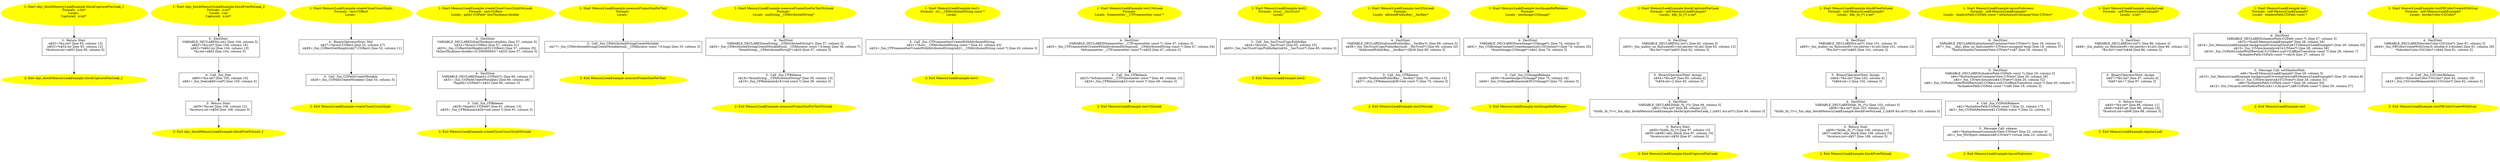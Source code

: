 /* @generated */
digraph cfg {
"objc_blockMemoryLeakExample.blockCapturedVarLeak_1.74cf15f2799999b1100e5a876dbb3ac4_1" [label="1: Start objc_blockMemoryLeakExample.blockCapturedVarLeak_1\nFormals:  x:int*\nLocals: \nCaptured:  x:int* \n  " color=yellow style=filled]
	

	 "objc_blockMemoryLeakExample.blockCapturedVarLeak_1.74cf15f2799999b1100e5a876dbb3ac4_1" -> "objc_blockMemoryLeakExample.blockCapturedVarLeak_1.74cf15f2799999b1100e5a876dbb3ac4_3" ;
"objc_blockMemoryLeakExample.blockCapturedVarLeak_1.74cf15f2799999b1100e5a876dbb3ac4_2" [label="2: Exit objc_blockMemoryLeakExample.blockCapturedVarLeak_1 \n  " color=yellow style=filled]
	

"objc_blockMemoryLeakExample.blockCapturedVarLeak_1.74cf15f2799999b1100e5a876dbb3ac4_3" [label="3:  Return Stmt \n   n$52=*&x:int* [line 95, column 13]\n  n$53=*n$52:int [line 95, column 12]\n  *&return:int=n$53 [line 95, column 5]\n " shape="box"]
	

	 "objc_blockMemoryLeakExample.blockCapturedVarLeak_1.74cf15f2799999b1100e5a876dbb3ac4_3" -> "objc_blockMemoryLeakExample.blockCapturedVarLeak_1.74cf15f2799999b1100e5a876dbb3ac4_2" ;
"objc_blockMemoryLeakExample.blockFreeNoLeak_2.c788da2c768efd587ffe2f3483f8b01b_1" [label="1: Start objc_blockMemoryLeakExample.blockFreeNoLeak_2\nFormals:  x:int*\nLocals:  i:int\nCaptured:  x:int* \n  " color=yellow style=filled]
	

	 "objc_blockMemoryLeakExample.blockFreeNoLeak_2.c788da2c768efd587ffe2f3483f8b01b_1" -> "objc_blockMemoryLeakExample.blockFreeNoLeak_2.c788da2c768efd587ffe2f3483f8b01b_5" ;
"objc_blockMemoryLeakExample.blockFreeNoLeak_2.c788da2c768efd587ffe2f3483f8b01b_2" [label="2: Exit objc_blockMemoryLeakExample.blockFreeNoLeak_2 \n  " color=yellow style=filled]
	

"objc_blockMemoryLeakExample.blockFreeNoLeak_2.c788da2c768efd587ffe2f3483f8b01b_3" [label="3:  Return Stmt \n   n$59=*&i:int [line 106, column 12]\n  *&return:int=n$59 [line 106, column 5]\n " shape="box"]
	

	 "objc_blockMemoryLeakExample.blockFreeNoLeak_2.c788da2c768efd587ffe2f3483f8b01b_3" -> "objc_blockMemoryLeakExample.blockFreeNoLeak_2.c788da2c768efd587ffe2f3483f8b01b_2" ;
"objc_blockMemoryLeakExample.blockFreeNoLeak_2.c788da2c768efd587ffe2f3483f8b01b_4" [label="4:  Call _fun_free \n   n$60=*&x:int* [line 105, column 10]\n  n$61=_fun_free(n$60:void*) [line 105, column 5]\n " shape="box"]
	

	 "objc_blockMemoryLeakExample.blockFreeNoLeak_2.c788da2c768efd587ffe2f3483f8b01b_4" -> "objc_blockMemoryLeakExample.blockFreeNoLeak_2.c788da2c768efd587ffe2f3483f8b01b_3" ;
"objc_blockMemoryLeakExample.blockFreeNoLeak_2.c788da2c768efd587ffe2f3483f8b01b_5" [label="5:  DeclStmt \n   VARIABLE_DECLARED(i:int); [line 104, column 5]\n  n$62=*&x:int* [line 104, column 14]\n  n$63=*n$62:int [line 104, column 13]\n  *&i:int=n$63 [line 104, column 5]\n " shape="box"]
	

	 "objc_blockMemoryLeakExample.blockFreeNoLeak_2.c788da2c768efd587ffe2f3483f8b01b_5" -> "objc_blockMemoryLeakExample.blockFreeNoLeak_2.c788da2c768efd587ffe2f3483f8b01b_4" ;
"createCloseCrossGlyph:#MemoryLeakExample#class.b78475cbe035b221b50538a8aad3c9cf_1" [label="1: Start MemoryLeakExample.createCloseCrossGlyph:\nFormals:  rect:CGRect\nLocals:  \n  " color=yellow style=filled]
	

	 "createCloseCrossGlyph:#MemoryLeakExample#class.b78475cbe035b221b50538a8aad3c9cf_1" -> "createCloseCrossGlyph:#MemoryLeakExample#class.b78475cbe035b221b50538a8aad3c9cf_4" ;
"createCloseCrossGlyph:#MemoryLeakExample#class.b78475cbe035b221b50538a8aad3c9cf_2" [label="2: Exit MemoryLeakExample.createCloseCrossGlyph: \n  " color=yellow style=filled]
	

"createCloseCrossGlyph:#MemoryLeakExample#class.b78475cbe035b221b50538a8aad3c9cf_3" [label="3:  Call _fun_CGPathCreateMutable \n   n$26=_fun_CGPathCreateMutable() [line 53, column 3]\n " shape="box"]
	

	 "createCloseCrossGlyph:#MemoryLeakExample#class.b78475cbe035b221b50538a8aad3c9cf_3" -> "createCloseCrossGlyph:#MemoryLeakExample#class.b78475cbe035b221b50538a8aad3c9cf_2" ;
"createCloseCrossGlyph:#MemoryLeakExample#class.b78475cbe035b221b50538a8aad3c9cf_4" [label="4:  BinaryOperatorStmt: Mul \n   n$27=*&rect:CGRect [line 52, column 27]\n  n$28=_fun_CGRectGetHeight(n$27:CGRect) [line 52, column 11]\n " shape="box"]
	

	 "createCloseCrossGlyph:#MemoryLeakExample#class.b78475cbe035b221b50538a8aad3c9cf_4" -> "createCloseCrossGlyph:#MemoryLeakExample#class.b78475cbe035b221b50538a8aad3c9cf_3" ;
"createCloseCrossGlyphNoLeak:#MemoryLeakExample#class.0954bcd442044fd9788af38303a3790b_1" [label="1: Start MemoryLeakExample.createCloseCrossGlyphNoLeak:\nFormals:  rect:CGRect\nLocals:  path1:CGPath* lineThickness:double \n  " color=yellow style=filled]
	

	 "createCloseCrossGlyphNoLeak:#MemoryLeakExample#class.0954bcd442044fd9788af38303a3790b_1" -> "createCloseCrossGlyphNoLeak:#MemoryLeakExample#class.0954bcd442044fd9788af38303a3790b_5" ;
"createCloseCrossGlyphNoLeak:#MemoryLeakExample#class.0954bcd442044fd9788af38303a3790b_2" [label="2: Exit MemoryLeakExample.createCloseCrossGlyphNoLeak: \n  " color=yellow style=filled]
	

"createCloseCrossGlyphNoLeak:#MemoryLeakExample#class.0954bcd442044fd9788af38303a3790b_3" [label="3:  Call _fun_CFRelease \n   n$29=*&path1:CGPath* [line 61, column 13]\n  n$30=_fun_CFRelease(n$29:void const *) [line 61, column 3]\n " shape="box"]
	

	 "createCloseCrossGlyphNoLeak:#MemoryLeakExample#class.0954bcd442044fd9788af38303a3790b_3" -> "createCloseCrossGlyphNoLeak:#MemoryLeakExample#class.0954bcd442044fd9788af38303a3790b_2" ;
"createCloseCrossGlyphNoLeak:#MemoryLeakExample#class.0954bcd442044fd9788af38303a3790b_4" [label="4:  DeclStmt \n   VARIABLE_DECLARED(path1:CGPath*); [line 60, column 3]\n  n$31=_fun_CGPathCreateMutable() [line 60, column 28]\n  *&path1:CGPath*=n$31 [line 60, column 3]\n " shape="box"]
	

	 "createCloseCrossGlyphNoLeak:#MemoryLeakExample#class.0954bcd442044fd9788af38303a3790b_4" -> "createCloseCrossGlyphNoLeak:#MemoryLeakExample#class.0954bcd442044fd9788af38303a3790b_3" ;
"createCloseCrossGlyphNoLeak:#MemoryLeakExample#class.0954bcd442044fd9788af38303a3790b_5" [label="5:  DeclStmt \n   VARIABLE_DECLARED(lineThickness:double); [line 57, column 3]\n  n$32=*&rect:CGRect [line 57, column 51]\n  n$33=_fun_CGRectGetHeight(n$32:CGRect) [line 57, column 35]\n  *&lineThickness:double=(0.200000003 * n$33) [line 57, column 3]\n " shape="box"]
	

	 "createCloseCrossGlyphNoLeak:#MemoryLeakExample#class.0954bcd442044fd9788af38303a3790b_5" -> "createCloseCrossGlyphNoLeak:#MemoryLeakExample#class.0954bcd442044fd9788af38303a3790b_4" ;
"measureFrameSizeForText#MemoryLeakExample#class.f59bd9e59cef3fd16475487a380b3804_1" [label="1: Start MemoryLeakExample.measureFrameSizeForText\nFormals: \nLocals:  \n  " color=yellow style=filled]
	

	 "measureFrameSizeForText#MemoryLeakExample#class.f59bd9e59cef3fd16475487a380b3804_1" -> "measureFrameSizeForText#MemoryLeakExample#class.f59bd9e59cef3fd16475487a380b3804_3" ;
"measureFrameSizeForText#MemoryLeakExample#class.f59bd9e59cef3fd16475487a380b3804_2" [label="2: Exit MemoryLeakExample.measureFrameSizeForText \n  " color=yellow style=filled]
	

"measureFrameSizeForText#MemoryLeakExample#class.f59bd9e59cef3fd16475487a380b3804_3" [label="3:  Call _fun_CFAttributedStringCreateMutable \n   n$17=_fun_CFAttributedStringCreateMutable(null:__CFAllocator const *,0:long) [line 33, column 3]\n " shape="box"]
	

	 "measureFrameSizeForText#MemoryLeakExample#class.f59bd9e59cef3fd16475487a380b3804_3" -> "measureFrameSizeForText#MemoryLeakExample#class.f59bd9e59cef3fd16475487a380b3804_2" ;
"measureFrameSizeForTextNoLeak#MemoryLeakExample#class.9443bec011166230e1709abbe3c930d4_1" [label="1: Start MemoryLeakExample.measureFrameSizeForTextNoLeak\nFormals: \nLocals:  maString:__CFAttributedString* \n  " color=yellow style=filled]
	

	 "measureFrameSizeForTextNoLeak#MemoryLeakExample#class.9443bec011166230e1709abbe3c930d4_1" -> "measureFrameSizeForTextNoLeak#MemoryLeakExample#class.9443bec011166230e1709abbe3c930d4_4" ;
"measureFrameSizeForTextNoLeak#MemoryLeakExample#class.9443bec011166230e1709abbe3c930d4_2" [label="2: Exit MemoryLeakExample.measureFrameSizeForTextNoLeak \n  " color=yellow style=filled]
	

"measureFrameSizeForTextNoLeak#MemoryLeakExample#class.9443bec011166230e1709abbe3c930d4_3" [label="3:  Call _fun_CFRelease \n   n$18=*&maString:__CFAttributedString* [line 39, column 13]\n  n$19=_fun_CFRelease(n$18:void const *) [line 39, column 3]\n " shape="box"]
	

	 "measureFrameSizeForTextNoLeak#MemoryLeakExample#class.9443bec011166230e1709abbe3c930d4_3" -> "measureFrameSizeForTextNoLeak#MemoryLeakExample#class.9443bec011166230e1709abbe3c930d4_2" ;
"measureFrameSizeForTextNoLeak#MemoryLeakExample#class.9443bec011166230e1709abbe3c930d4_4" [label="4:  DeclStmt \n   VARIABLE_DECLARED(maString:__CFAttributedString*); [line 37, column 3]\n  n$20=_fun_CFAttributedStringCreateMutable(null:__CFAllocator const *,0:long) [line 38, column 7]\n  *&maString:__CFAttributedString*=n$20 [line 37, column 3]\n " shape="box"]
	

	 "measureFrameSizeForTextNoLeak#MemoryLeakExample#class.9443bec011166230e1709abbe3c930d4_4" -> "measureFrameSizeForTextNoLeak#MemoryLeakExample#class.9443bec011166230e1709abbe3c930d4_3" ;
"test1:#MemoryLeakExample(struct __CFAttributedString)#class.5c69af4eb9da1845df6efe64785fd0c9_1" [label="1: Start MemoryLeakExample.test1:\nFormals:  str:__CFAttributedString const *\nLocals:  \n  " color=yellow style=filled]
	

	 "test1:#MemoryLeakExample(struct __CFAttributedString)#class.5c69af4eb9da1845df6efe64785fd0c9_1" -> "test1:#MemoryLeakExample(struct __CFAttributedString)#class.5c69af4eb9da1845df6efe64785fd0c9_3" ;
"test1:#MemoryLeakExample(struct __CFAttributedString)#class.5c69af4eb9da1845df6efe64785fd0c9_2" [label="2: Exit MemoryLeakExample.test1: \n  " color=yellow style=filled]
	

"test1:#MemoryLeakExample(struct __CFAttributedString)#class.5c69af4eb9da1845df6efe64785fd0c9_3" [label="3:  Call _fun_CTFramesetterCreateWithAttributedString \n   n$21=*&str:__CFAttributedString const * [line 43, column 43]\n  n$22=_fun_CTFramesetterCreateWithAttributedString(n$21:__CFAttributedString const *) [line 43, column 3]\n " shape="box"]
	

	 "test1:#MemoryLeakExample(struct __CFAttributedString)#class.5c69af4eb9da1845df6efe64785fd0c9_3" -> "test1:#MemoryLeakExample(struct __CFAttributedString)#class.5c69af4eb9da1845df6efe64785fd0c9_2" ;
"test1NoLeak#MemoryLeakExample#class.7e0d9640dbd86a21622e801793707bd9_1" [label="1: Start MemoryLeakExample.test1NoLeak\nFormals: \nLocals:  framesetter:__CTFramesetter const * \n  " color=yellow style=filled]
	

	 "test1NoLeak#MemoryLeakExample#class.7e0d9640dbd86a21622e801793707bd9_1" -> "test1NoLeak#MemoryLeakExample#class.7e0d9640dbd86a21622e801793707bd9_4" ;
"test1NoLeak#MemoryLeakExample#class.7e0d9640dbd86a21622e801793707bd9_2" [label="2: Exit MemoryLeakExample.test1NoLeak \n  " color=yellow style=filled]
	

"test1NoLeak#MemoryLeakExample#class.7e0d9640dbd86a21622e801793707bd9_3" [label="3:  Call _fun_CFRelease \n   n$23=*&framesetter:__CTFramesetter const * [line 48, column 13]\n  n$24=_fun_CFRelease(n$23:void const *) [line 48, column 3]\n " shape="box"]
	

	 "test1NoLeak#MemoryLeakExample#class.7e0d9640dbd86a21622e801793707bd9_3" -> "test1NoLeak#MemoryLeakExample#class.7e0d9640dbd86a21622e801793707bd9_2" ;
"test1NoLeak#MemoryLeakExample#class.7e0d9640dbd86a21622e801793707bd9_4" [label="4:  DeclStmt \n   VARIABLE_DECLARED(framesetter:__CTFramesetter const *); [line 47, column 3]\n  n$25=_fun_CTFramesetterCreateWithAttributedString(null:__CFAttributedString const *) [line 47, column 34]\n  *&framesetter:__CTFramesetter const *=n$25 [line 47, column 3]\n " shape="box"]
	

	 "test1NoLeak#MemoryLeakExample#class.7e0d9640dbd86a21622e801793707bd9_4" -> "test1NoLeak#MemoryLeakExample#class.7e0d9640dbd86a21622e801793707bd9_3" ;
"test2:#MemoryLeakExample(struct __SecTrust)#class.0351c8bd25e5a49860146e05fbc5b49a_1" [label="1: Start MemoryLeakExample.test2:\nFormals:  trust:__SecTrust*\nLocals:  \n  " color=yellow style=filled]
	

	 "test2:#MemoryLeakExample(struct __SecTrust)#class.0351c8bd25e5a49860146e05fbc5b49a_1" -> "test2:#MemoryLeakExample(struct __SecTrust)#class.0351c8bd25e5a49860146e05fbc5b49a_3" ;
"test2:#MemoryLeakExample(struct __SecTrust)#class.0351c8bd25e5a49860146e05fbc5b49a_2" [label="2: Exit MemoryLeakExample.test2: \n  " color=yellow style=filled]
	

"test2:#MemoryLeakExample(struct __SecTrust)#class.0351c8bd25e5a49860146e05fbc5b49a_3" [label="3:  Call _fun_SecTrustCopyPublicKey \n   n$34=*&trust:__SecTrust* [line 65, column 25]\n  n$35=_fun_SecTrustCopyPublicKey(n$34:__SecTrust*) [line 65, column 3]\n " shape="box"]
	

	 "test2:#MemoryLeakExample(struct __SecTrust)#class.0351c8bd25e5a49860146e05fbc5b49a_3" -> "test2:#MemoryLeakExample(struct __SecTrust)#class.0351c8bd25e5a49860146e05fbc5b49a_2" ;
"test2NoLeak#MemoryLeakExample#class.69cf0c35f7df26deefa723cac655894d_1" [label="1: Start MemoryLeakExample.test2NoLeak\nFormals: \nLocals:  allowedPublicKey:__SecKey* \n  " color=yellow style=filled]
	

	 "test2NoLeak#MemoryLeakExample#class.69cf0c35f7df26deefa723cac655894d_1" -> "test2NoLeak#MemoryLeakExample#class.69cf0c35f7df26deefa723cac655894d_4" ;
"test2NoLeak#MemoryLeakExample#class.69cf0c35f7df26deefa723cac655894d_2" [label="2: Exit MemoryLeakExample.test2NoLeak \n  " color=yellow style=filled]
	

"test2NoLeak#MemoryLeakExample#class.69cf0c35f7df26deefa723cac655894d_3" [label="3:  Call _fun_CFRelease \n   n$36=*&allowedPublicKey:__SecKey* [line 70, column 13]\n  n$37=_fun_CFRelease(n$36:void const *) [line 70, column 3]\n " shape="box"]
	

	 "test2NoLeak#MemoryLeakExample#class.69cf0c35f7df26deefa723cac655894d_3" -> "test2NoLeak#MemoryLeakExample#class.69cf0c35f7df26deefa723cac655894d_2" ;
"test2NoLeak#MemoryLeakExample#class.69cf0c35f7df26deefa723cac655894d_4" [label="4:  DeclStmt \n   VARIABLE_DECLARED(allowedPublicKey:__SecKey*); [line 69, column 3]\n  n$38=_fun_SecTrustCopyPublicKey(null:__SecTrust*) [line 69, column 32]\n  *&allowedPublicKey:__SecKey*=n$38 [line 69, column 3]\n " shape="box"]
	

	 "test2NoLeak#MemoryLeakExample#class.69cf0c35f7df26deefa723cac655894d_4" -> "test2NoLeak#MemoryLeakExample#class.69cf0c35f7df26deefa723cac655894d_3" ;
"testImageRefRelease#MemoryLeakExample#class.fa3cf5eac6a14b14c5050c7d62d2a79f_1" [label="1: Start MemoryLeakExample.testImageRefRelease\nFormals: \nLocals:  newImage:CGImage* \n  " color=yellow style=filled]
	

	 "testImageRefRelease#MemoryLeakExample#class.fa3cf5eac6a14b14c5050c7d62d2a79f_1" -> "testImageRefRelease#MemoryLeakExample#class.fa3cf5eac6a14b14c5050c7d62d2a79f_4" ;
"testImageRefRelease#MemoryLeakExample#class.fa3cf5eac6a14b14c5050c7d62d2a79f_2" [label="2: Exit MemoryLeakExample.testImageRefRelease \n  " color=yellow style=filled]
	

"testImageRefRelease#MemoryLeakExample#class.fa3cf5eac6a14b14c5050c7d62d2a79f_3" [label="3:  Call _fun_CGImageRelease \n   n$39=*&newImage:CGImage* [line 75, column 18]\n  n$40=_fun_CGImageRelease(n$39:CGImage*) [line 75, column 3]\n " shape="box"]
	

	 "testImageRefRelease#MemoryLeakExample#class.fa3cf5eac6a14b14c5050c7d62d2a79f_3" -> "testImageRefRelease#MemoryLeakExample#class.fa3cf5eac6a14b14c5050c7d62d2a79f_2" ;
"testImageRefRelease#MemoryLeakExample#class.fa3cf5eac6a14b14c5050c7d62d2a79f_4" [label="4:  DeclStmt \n   VARIABLE_DECLARED(newImage:CGImage*); [line 74, column 3]\n  n$41=_fun_CGBitmapContextCreateImage(null:CGContext*) [line 74, column 25]\n  *&newImage:CGImage*=n$41 [line 74, column 3]\n " shape="box"]
	

	 "testImageRefRelease#MemoryLeakExample#class.fa3cf5eac6a14b14c5050c7d62d2a79f_4" -> "testImageRefRelease#MemoryLeakExample#class.fa3cf5eac6a14b14c5050c7d62d2a79f_3" ;
"blockCapturedVarLeak#MemoryLeakExample#instance.53bb018bc84d6a696dc756e20b5b3f52_1" [label="1: Start MemoryLeakExample.blockCapturedVarLeak\nFormals:  self:MemoryLeakExample*\nLocals:  blk:_fn_(*) x:int* \n  " color=yellow style=filled]
	

	 "blockCapturedVarLeak#MemoryLeakExample#instance.53bb018bc84d6a696dc756e20b5b3f52_1" -> "blockCapturedVarLeak#MemoryLeakExample#instance.53bb018bc84d6a696dc756e20b5b3f52_6" ;
"blockCapturedVarLeak#MemoryLeakExample#instance.53bb018bc84d6a696dc756e20b5b3f52_2" [label="2: Exit MemoryLeakExample.blockCapturedVarLeak \n  " color=yellow style=filled]
	

"blockCapturedVarLeak#MemoryLeakExample#instance.53bb018bc84d6a696dc756e20b5b3f52_3" [label="3:  Return Stmt \n   n$49=*&blk:_fn_(*) [line 97, column 10]\n  n$50=n$49() objc_block [line 97, column 10]\n  *&return:int=n$50 [line 97, column 3]\n " shape="box"]
	

	 "blockCapturedVarLeak#MemoryLeakExample#instance.53bb018bc84d6a696dc756e20b5b3f52_3" -> "blockCapturedVarLeak#MemoryLeakExample#instance.53bb018bc84d6a696dc756e20b5b3f52_2" ;
"blockCapturedVarLeak#MemoryLeakExample#instance.53bb018bc84d6a696dc756e20b5b3f52_4" [label="4:  DeclStmt \n   VARIABLE_DECLARED(blk:_fn_(*)); [line 94, column 3]\n  n$51=*&x:int* [line 94, column 22]\n  *&blk:_fn_(*)=(_fun_objc_blockMemoryLeakExample.blockCapturedVarLeak_1,(n$51 &x:int*)) [line 94, column 3]\n " shape="box"]
	

	 "blockCapturedVarLeak#MemoryLeakExample#instance.53bb018bc84d6a696dc756e20b5b3f52_4" -> "blockCapturedVarLeak#MemoryLeakExample#instance.53bb018bc84d6a696dc756e20b5b3f52_3" ;
"blockCapturedVarLeak#MemoryLeakExample#instance.53bb018bc84d6a696dc756e20b5b3f52_5" [label="5:  BinaryOperatorStmt: Assign \n   n$54=*&x:int* [line 93, column 4]\n  *n$54:int=2 [line 93, column 3]\n " shape="box"]
	

	 "blockCapturedVarLeak#MemoryLeakExample#instance.53bb018bc84d6a696dc756e20b5b3f52_5" -> "blockCapturedVarLeak#MemoryLeakExample#instance.53bb018bc84d6a696dc756e20b5b3f52_4" ;
"blockCapturedVarLeak#MemoryLeakExample#instance.53bb018bc84d6a696dc756e20b5b3f52_6" [label="6:  DeclStmt \n   VARIABLE_DECLARED(x:int*); [line 92, column 3]\n  n$55=_fun_malloc_no_fail(sizeof(t=int;nbytes=4):int) [line 92, column 12]\n  *&x:int*=(int*)n$55 [line 92, column 3]\n " shape="box"]
	

	 "blockCapturedVarLeak#MemoryLeakExample#instance.53bb018bc84d6a696dc756e20b5b3f52_6" -> "blockCapturedVarLeak#MemoryLeakExample#instance.53bb018bc84d6a696dc756e20b5b3f52_5" ;
"blockFreeNoLeak#MemoryLeakExample#instance.6bcefe2afb9f172f8aadbab54d9bd144_1" [label="1: Start MemoryLeakExample.blockFreeNoLeak\nFormals:  self:MemoryLeakExample*\nLocals:  blk:_fn_(*) x:int* \n  " color=yellow style=filled]
	

	 "blockFreeNoLeak#MemoryLeakExample#instance.6bcefe2afb9f172f8aadbab54d9bd144_1" -> "blockFreeNoLeak#MemoryLeakExample#instance.6bcefe2afb9f172f8aadbab54d9bd144_6" ;
"blockFreeNoLeak#MemoryLeakExample#instance.6bcefe2afb9f172f8aadbab54d9bd144_2" [label="2: Exit MemoryLeakExample.blockFreeNoLeak \n  " color=yellow style=filled]
	

"blockFreeNoLeak#MemoryLeakExample#instance.6bcefe2afb9f172f8aadbab54d9bd144_3" [label="3:  Return Stmt \n   n$56=*&blk:_fn_(*) [line 108, column 10]\n  n$57=n$56() objc_block [line 108, column 10]\n  *&return:int=n$57 [line 108, column 3]\n " shape="box"]
	

	 "blockFreeNoLeak#MemoryLeakExample#instance.6bcefe2afb9f172f8aadbab54d9bd144_3" -> "blockFreeNoLeak#MemoryLeakExample#instance.6bcefe2afb9f172f8aadbab54d9bd144_2" ;
"blockFreeNoLeak#MemoryLeakExample#instance.6bcefe2afb9f172f8aadbab54d9bd144_4" [label="4:  DeclStmt \n   VARIABLE_DECLARED(blk:_fn_(*)); [line 103, column 3]\n  n$58=*&x:int* [line 103, column 22]\n  *&blk:_fn_(*)=(_fun_objc_blockMemoryLeakExample.blockFreeNoLeak_2,(n$58 &x:int*)) [line 103, column 3]\n " shape="box"]
	

	 "blockFreeNoLeak#MemoryLeakExample#instance.6bcefe2afb9f172f8aadbab54d9bd144_4" -> "blockFreeNoLeak#MemoryLeakExample#instance.6bcefe2afb9f172f8aadbab54d9bd144_3" ;
"blockFreeNoLeak#MemoryLeakExample#instance.6bcefe2afb9f172f8aadbab54d9bd144_5" [label="5:  BinaryOperatorStmt: Assign \n   n$64=*&x:int* [line 102, column 4]\n  *n$64:int=2 [line 102, column 3]\n " shape="box"]
	

	 "blockFreeNoLeak#MemoryLeakExample#instance.6bcefe2afb9f172f8aadbab54d9bd144_5" -> "blockFreeNoLeak#MemoryLeakExample#instance.6bcefe2afb9f172f8aadbab54d9bd144_4" ;
"blockFreeNoLeak#MemoryLeakExample#instance.6bcefe2afb9f172f8aadbab54d9bd144_6" [label="6:  DeclStmt \n   VARIABLE_DECLARED(x:int*); [line 101, column 3]\n  n$65=_fun_malloc_no_fail(sizeof(t=int;nbytes=4):int) [line 101, column 12]\n  *&x:int*=(int*)n$65 [line 101, column 3]\n " shape="box"]
	

	 "blockFreeNoLeak#MemoryLeakExample#instance.6bcefe2afb9f172f8aadbab54d9bd144_6" -> "blockFreeNoLeak#MemoryLeakExample#instance.6bcefe2afb9f172f8aadbab54d9bd144_5" ;
"layoutSubviews#MemoryLeakExample#instance.2b3151f18431bcdbc08267ea4ff96f53_1" [label="1: Start MemoryLeakExample.layoutSubviews\nFormals:  self:MemoryLeakExample*\nLocals:  shadowPath:CGPath const * attachmentContainerView:UIView* \n  " color=yellow style=filled]
	

	 "layoutSubviews#MemoryLeakExample#instance.2b3151f18431bcdbc08267ea4ff96f53_1" -> "layoutSubviews#MemoryLeakExample#instance.2b3151f18431bcdbc08267ea4ff96f53_6" ;
"layoutSubviews#MemoryLeakExample#instance.2b3151f18431bcdbc08267ea4ff96f53_2" [label="2: Exit MemoryLeakExample.layoutSubviews \n  " color=yellow style=filled]
	

"layoutSubviews#MemoryLeakExample#instance.2b3151f18431bcdbc08267ea4ff96f53_3" [label="3:  Message Call: release \n   n$0=*&attachmentContainerView:UIView* [line 23, column 4]\n  n$1=_fun_NSObject.release(n$0:UIView*) virtual [line 23, column 3]\n " shape="box"]
	

	 "layoutSubviews#MemoryLeakExample#instance.2b3151f18431bcdbc08267ea4ff96f53_3" -> "layoutSubviews#MemoryLeakExample#instance.2b3151f18431bcdbc08267ea4ff96f53_2" ;
"layoutSubviews#MemoryLeakExample#instance.2b3151f18431bcdbc08267ea4ff96f53_4" [label="4:  Call _fun_CGPathRelease \n   n$2=*&shadowPath:CGPath const * [line 22, column 17]\n  n$3=_fun_CGPathRelease(n$2:CGPath const *) [line 22, column 3]\n " shape="box"]
	

	 "layoutSubviews#MemoryLeakExample#instance.2b3151f18431bcdbc08267ea4ff96f53_4" -> "layoutSubviews#MemoryLeakExample#instance.2b3151f18431bcdbc08267ea4ff96f53_3" ;
"layoutSubviews#MemoryLeakExample#instance.2b3151f18431bcdbc08267ea4ff96f53_5" [label="5:  DeclStmt \n   VARIABLE_DECLARED(shadowPath:CGPath const *); [line 19, column 3]\n  n$4=*&attachmentContainerView:UIView* [line 20, column 28]\n  n$5=_fun_UIView.bounds(n$4:UIView*) [line 20, column 52]\n  n$6=_fun_CGPathCreateWithRect(n$5:CGRect,null:CGAffineTransform const *) [line 20, column 7]\n  *&shadowPath:CGPath const *=n$6 [line 19, column 3]\n " shape="box"]
	

	 "layoutSubviews#MemoryLeakExample#instance.2b3151f18431bcdbc08267ea4ff96f53_5" -> "layoutSubviews#MemoryLeakExample#instance.2b3151f18431bcdbc08267ea4ff96f53_4" ;
"layoutSubviews#MemoryLeakExample#instance.2b3151f18431bcdbc08267ea4ff96f53_6" [label="6:  DeclStmt \n   VARIABLE_DECLARED(attachmentContainerView:UIView*); [line 18, column 3]\n  n$7=_fun___objc_alloc_no_fail(sizeof(t=UIView):unsigned long) [line 18, column 37]\n  *&attachmentContainerView:UIView*=n$7 [line 18, column 3]\n " shape="box"]
	

	 "layoutSubviews#MemoryLeakExample#instance.2b3151f18431bcdbc08267ea4ff96f53_6" -> "layoutSubviews#MemoryLeakExample#instance.2b3151f18431bcdbc08267ea4ff96f53_5" ;
"regularLeak#MemoryLeakExample#instance.939a892cee505c3459f2d889292f218b_1" [label="1: Start MemoryLeakExample.regularLeak\nFormals:  self:MemoryLeakExample*\nLocals:  x:int* \n  " color=yellow style=filled]
	

	 "regularLeak#MemoryLeakExample#instance.939a892cee505c3459f2d889292f218b_1" -> "regularLeak#MemoryLeakExample#instance.939a892cee505c3459f2d889292f218b_5" ;
"regularLeak#MemoryLeakExample#instance.939a892cee505c3459f2d889292f218b_2" [label="2: Exit MemoryLeakExample.regularLeak \n  " color=yellow style=filled]
	

"regularLeak#MemoryLeakExample#instance.939a892cee505c3459f2d889292f218b_3" [label="3:  Return Stmt \n   n$45=*&x:int* [line 88, column 11]\n  n$46=*n$45:int [line 88, column 10]\n  *&return:int=n$46 [line 88, column 3]\n " shape="box"]
	

	 "regularLeak#MemoryLeakExample#instance.939a892cee505c3459f2d889292f218b_3" -> "regularLeak#MemoryLeakExample#instance.939a892cee505c3459f2d889292f218b_2" ;
"regularLeak#MemoryLeakExample#instance.939a892cee505c3459f2d889292f218b_4" [label="4:  BinaryOperatorStmt: Assign \n   n$47=*&x:int* [line 87, column 4]\n  *n$47:int=7 [line 87, column 3]\n " shape="box"]
	

	 "regularLeak#MemoryLeakExample#instance.939a892cee505c3459f2d889292f218b_4" -> "regularLeak#MemoryLeakExample#instance.939a892cee505c3459f2d889292f218b_3" ;
"regularLeak#MemoryLeakExample#instance.939a892cee505c3459f2d889292f218b_5" [label="5:  DeclStmt \n   VARIABLE_DECLARED(x:int*); [line 86, column 3]\n  n$48=_fun_malloc_no_fail(sizeof(t=int;nbytes=4):int) [line 86, column 12]\n  *&x:int*=(int*)n$48 [line 86, column 3]\n " shape="box"]
	

	 "regularLeak#MemoryLeakExample#instance.939a892cee505c3459f2d889292f218b_5" -> "regularLeak#MemoryLeakExample#instance.939a892cee505c3459f2d889292f218b_4" ;
"test#MemoryLeakExample#instance.cbb708bfe735ac5e5777524359299e00_1" [label="1: Start MemoryLeakExample.test\nFormals:  self:MemoryLeakExample*\nLocals:  shadowPath:CGPath const * \n  " color=yellow style=filled]
	

	 "test#MemoryLeakExample#instance.cbb708bfe735ac5e5777524359299e00_1" -> "test#MemoryLeakExample#instance.cbb708bfe735ac5e5777524359299e00_4" ;
"test#MemoryLeakExample#instance.cbb708bfe735ac5e5777524359299e00_2" [label="2: Exit MemoryLeakExample.test \n  " color=yellow style=filled]
	

"test#MemoryLeakExample#instance.cbb708bfe735ac5e5777524359299e00_3" [label="3:  Message Call: setShadowPath: \n   n$9=*&self:MemoryLeakExample* [line 29, column 3]\n  n$10=_fun_MemoryLeakExample.backgroundCoveringView(n$9:MemoryLeakExample*) [line 29, column 8]\n  n$11=_fun_UIView.layer(n$10:UIView*) [line 29, column 31]\n  n$8=*&shadowPath:CGPath const * [line 29, column 50]\n  n$12=_fun_CALayer.setShadowPath:(n$11:CALayer*,n$8:CGPath const *) [line 29, column 37]\n " shape="box"]
	

	 "test#MemoryLeakExample#instance.cbb708bfe735ac5e5777524359299e00_3" -> "test#MemoryLeakExample#instance.cbb708bfe735ac5e5777524359299e00_2" ;
"test#MemoryLeakExample#instance.cbb708bfe735ac5e5777524359299e00_4" [label="4:  DeclStmt \n   VARIABLE_DECLARED(shadowPath:CGPath const *); [line 27, column 3]\n  n$13=*&self:MemoryLeakExample* [line 28, column 28]\n  n$14=_fun_MemoryLeakExample.backgroundCoveringView(n$13:MemoryLeakExample*) [line 28, column 33]\n  n$15=_fun_UIView.bounds(n$14:UIView*) [line 28, column 56]\n  n$16=_fun_CGPathCreateWithRect(n$15:CGRect,null:CGAffineTransform const *) [line 28, column 7]\n  *&shadowPath:CGPath const *=n$16 [line 27, column 3]\n " shape="box"]
	

	 "test#MemoryLeakExample#instance.cbb708bfe735ac5e5777524359299e00_4" -> "test#MemoryLeakExample#instance.cbb708bfe735ac5e5777524359299e00_3" ;
"testFBColorCreateWithGray#MemoryLeakExample#instance.4f74b525e11effa846f82d4205d48a4a_1" [label="1: Start MemoryLeakExample.testFBColorCreateWithGray\nFormals:  self:MemoryLeakExample*\nLocals:  borderColor:CGColor* \n  " color=yellow style=filled]
	

	 "testFBColorCreateWithGray#MemoryLeakExample#instance.4f74b525e11effa846f82d4205d48a4a_1" -> "testFBColorCreateWithGray#MemoryLeakExample#instance.4f74b525e11effa846f82d4205d48a4a_4" ;
"testFBColorCreateWithGray#MemoryLeakExample#instance.4f74b525e11effa846f82d4205d48a4a_2" [label="2: Exit MemoryLeakExample.testFBColorCreateWithGray \n  " color=yellow style=filled]
	

"testFBColorCreateWithGray#MemoryLeakExample#instance.4f74b525e11effa846f82d4205d48a4a_3" [label="3:  Call _fun_CGColorRelease \n   n$42=*&borderColor:CGColor* [line 82, column 18]\n  n$43=_fun_CGColorRelease(n$42:CGColor*) [line 82, column 3]\n " shape="box"]
	

	 "testFBColorCreateWithGray#MemoryLeakExample#instance.4f74b525e11effa846f82d4205d48a4a_3" -> "testFBColorCreateWithGray#MemoryLeakExample#instance.4f74b525e11effa846f82d4205d48a4a_2" ;
"testFBColorCreateWithGray#MemoryLeakExample#instance.4f74b525e11effa846f82d4205d48a4a_4" [label="4:  DeclStmt \n   VARIABLE_DECLARED(borderColor:CGColor*); [line 81, column 3]\n  n$44=_fun_FBColorCreateWithGray(0.:double,0.3:double) [line 81, column 28]\n  *&borderColor:CGColor*=n$44 [line 81, column 3]\n " shape="box"]
	

	 "testFBColorCreateWithGray#MemoryLeakExample#instance.4f74b525e11effa846f82d4205d48a4a_4" -> "testFBColorCreateWithGray#MemoryLeakExample#instance.4f74b525e11effa846f82d4205d48a4a_3" ;
}
